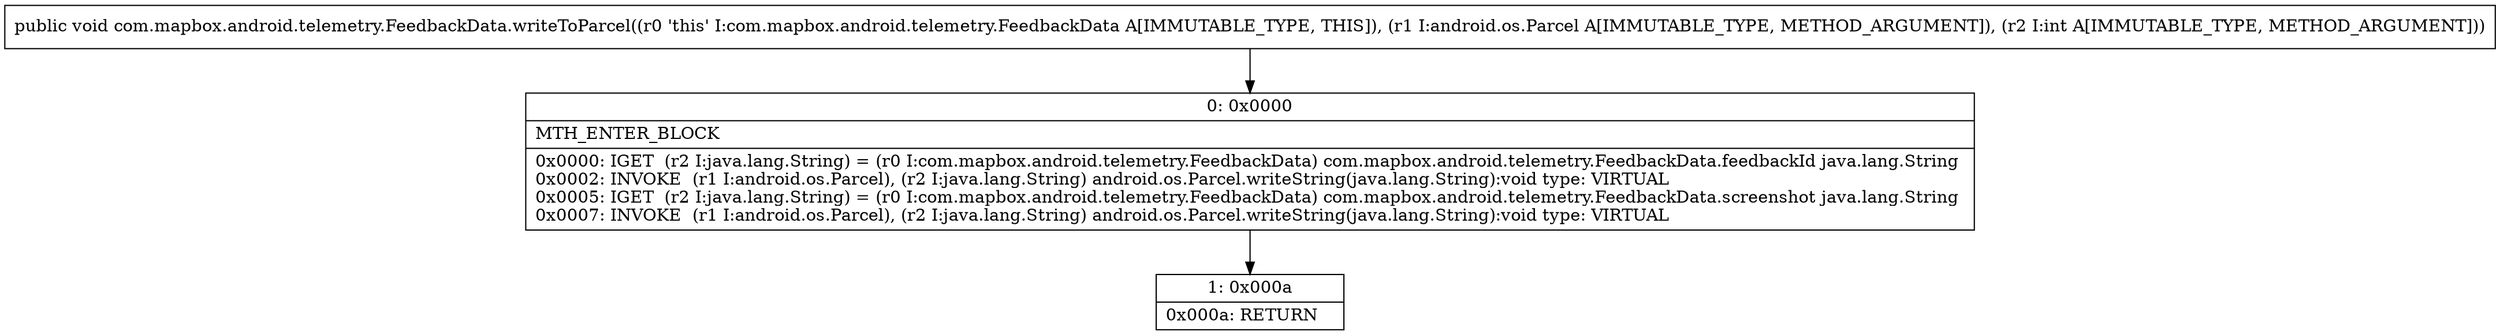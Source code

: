 digraph "CFG forcom.mapbox.android.telemetry.FeedbackData.writeToParcel(Landroid\/os\/Parcel;I)V" {
Node_0 [shape=record,label="{0\:\ 0x0000|MTH_ENTER_BLOCK\l|0x0000: IGET  (r2 I:java.lang.String) = (r0 I:com.mapbox.android.telemetry.FeedbackData) com.mapbox.android.telemetry.FeedbackData.feedbackId java.lang.String \l0x0002: INVOKE  (r1 I:android.os.Parcel), (r2 I:java.lang.String) android.os.Parcel.writeString(java.lang.String):void type: VIRTUAL \l0x0005: IGET  (r2 I:java.lang.String) = (r0 I:com.mapbox.android.telemetry.FeedbackData) com.mapbox.android.telemetry.FeedbackData.screenshot java.lang.String \l0x0007: INVOKE  (r1 I:android.os.Parcel), (r2 I:java.lang.String) android.os.Parcel.writeString(java.lang.String):void type: VIRTUAL \l}"];
Node_1 [shape=record,label="{1\:\ 0x000a|0x000a: RETURN   \l}"];
MethodNode[shape=record,label="{public void com.mapbox.android.telemetry.FeedbackData.writeToParcel((r0 'this' I:com.mapbox.android.telemetry.FeedbackData A[IMMUTABLE_TYPE, THIS]), (r1 I:android.os.Parcel A[IMMUTABLE_TYPE, METHOD_ARGUMENT]), (r2 I:int A[IMMUTABLE_TYPE, METHOD_ARGUMENT])) }"];
MethodNode -> Node_0;
Node_0 -> Node_1;
}

